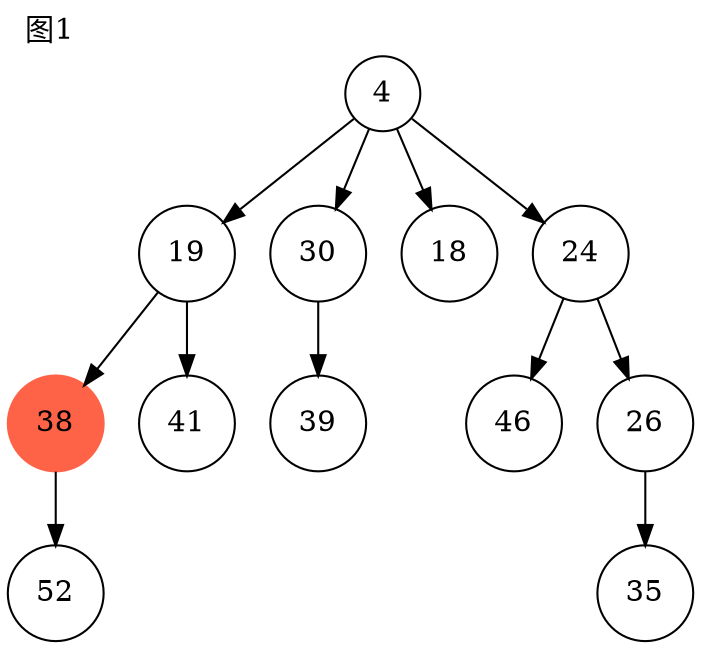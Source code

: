 digraph g{
node[shape=circle];
label="图1";
labeljust=l;
labelloc=t;
n160[label=4];
n161[label=19];
n160->n161;
n162[label=30];
n160->n162;
n163[label=18];
n160->n163;
n164[label=24];
n160->n164;
n165[label=46];
n164->n165;
n166[label=26];
n164->n166;
n167[label=35];
n166->n167;
n168[label=39];
n162->n168;
n169[label=38,style = filled,color="tomato"];
n161->n169;
n170[label=41];
n161->n170;
n171[label=52];
n169->n171;
}
